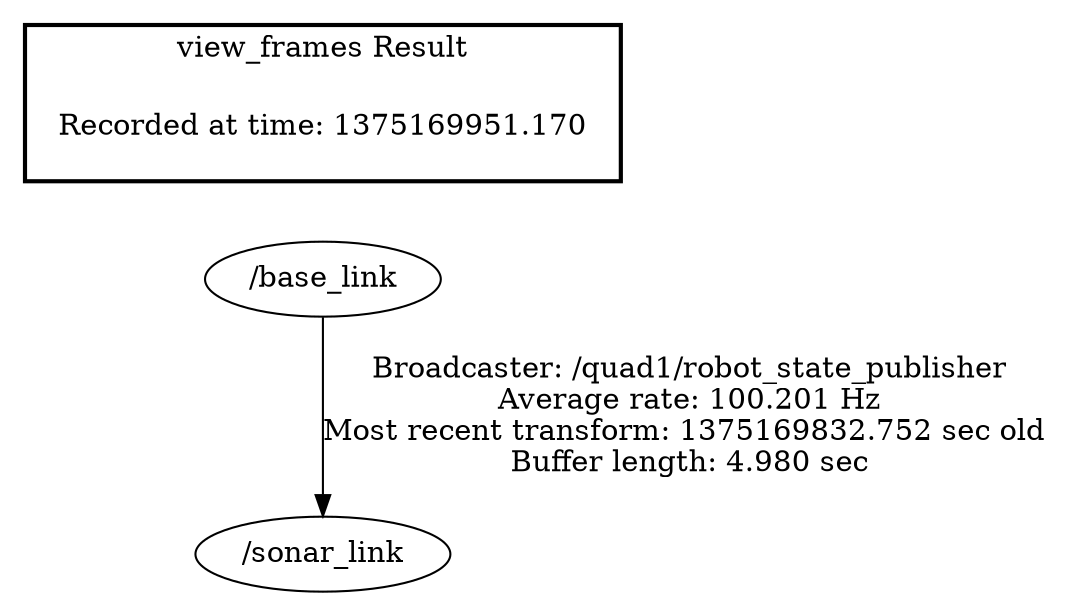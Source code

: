 digraph G {
"/base_link" -> "/sonar_link"[label="Broadcaster: /quad1/robot_state_publisher\nAverage rate: 100.201 Hz\nMost recent transform: 1375169832.752 sec old \nBuffer length: 4.980 sec\n"];
edge [style=invis];
 subgraph cluster_legend { style=bold; color=black; label ="view_frames Result";
"Recorded at time: 1375169951.170"[ shape=plaintext ] ;
 }->"/base_link";
}